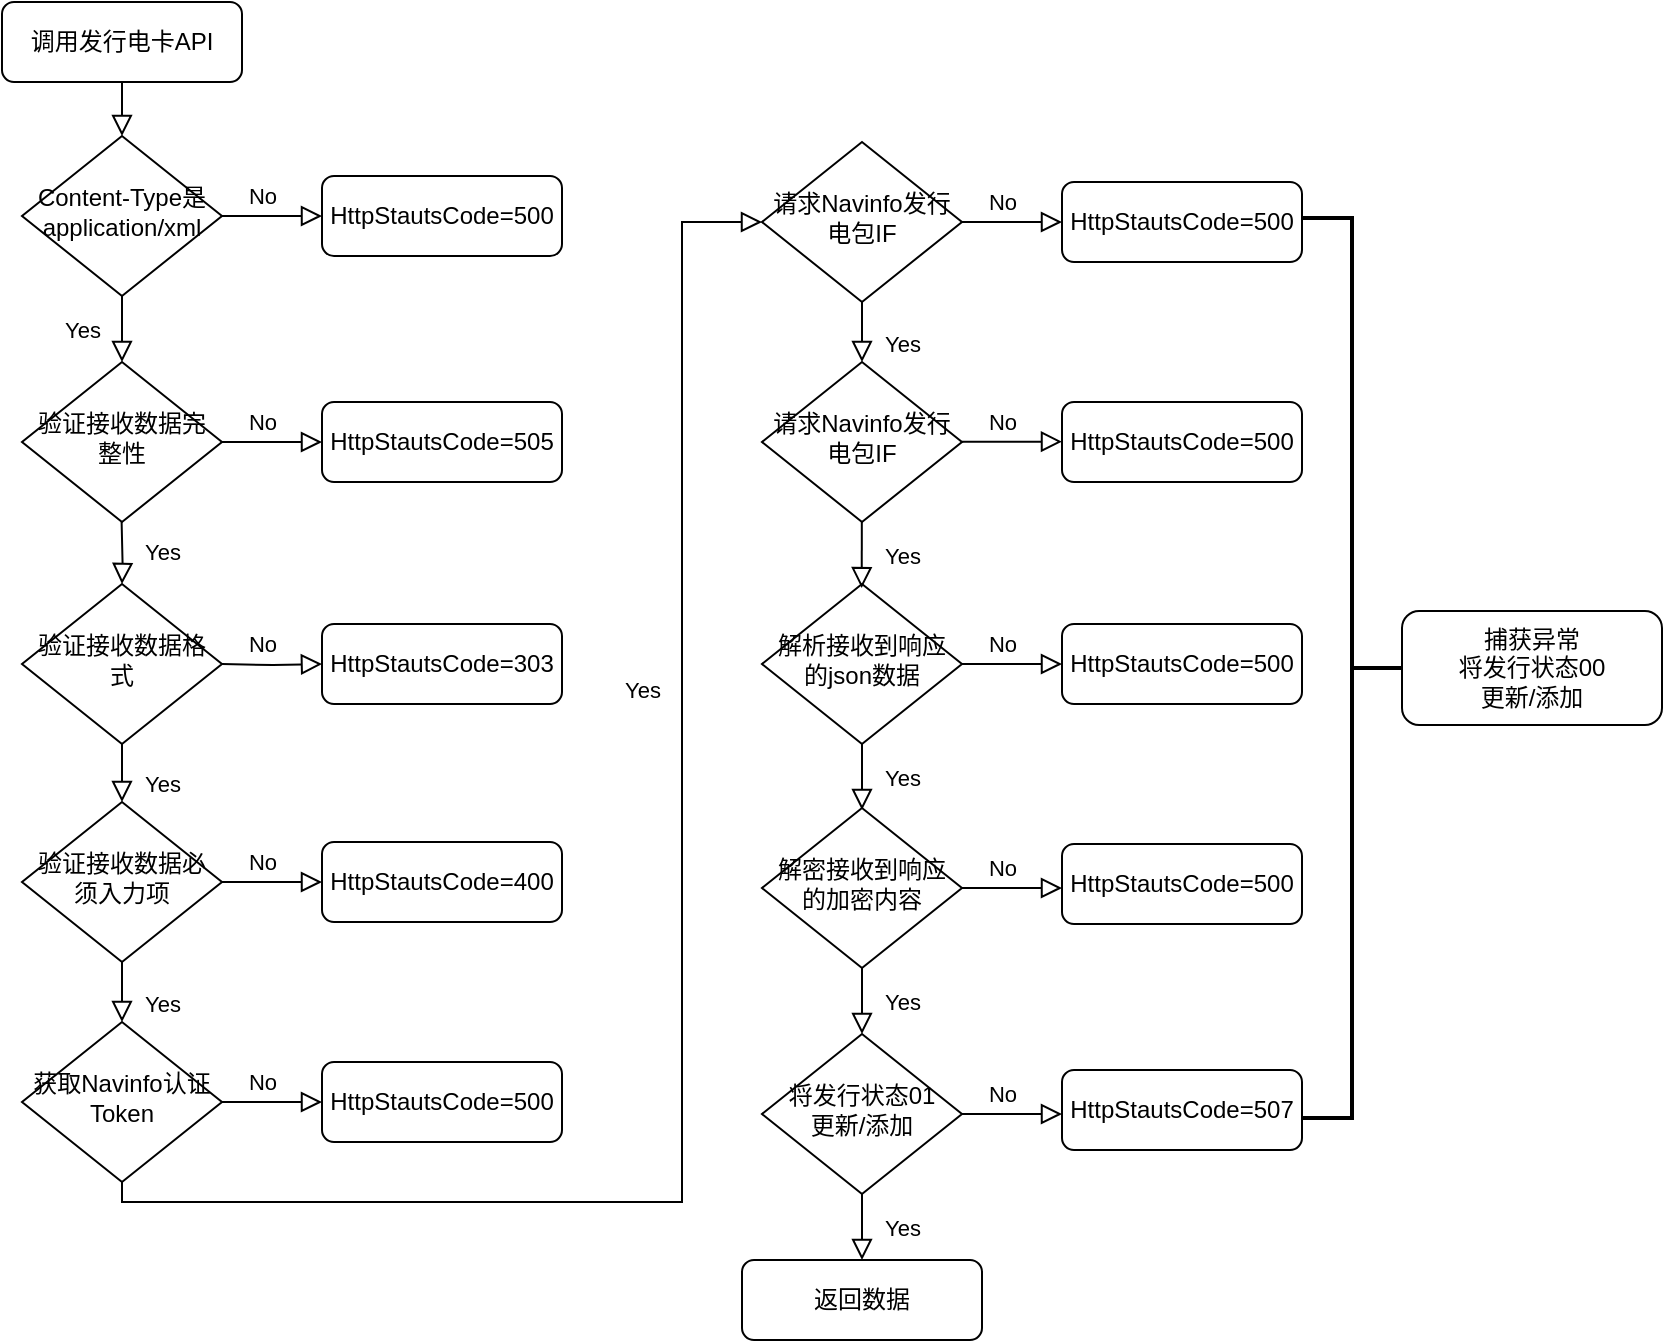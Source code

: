 <mxfile version="13.4.9" type="github">
  <diagram id="C5RBs43oDa-KdzZeNtuy" name="Page-1">
    <mxGraphModel dx="1240" dy="657" grid="1" gridSize="10" guides="1" tooltips="1" connect="1" arrows="1" fold="1" page="1" pageScale="1" pageWidth="827" pageHeight="1169" math="0" shadow="0">
      <root>
        <mxCell id="WIyWlLk6GJQsqaUBKTNV-0" />
        <mxCell id="WIyWlLk6GJQsqaUBKTNV-1" parent="WIyWlLk6GJQsqaUBKTNV-0" />
        <mxCell id="WIyWlLk6GJQsqaUBKTNV-2" value="" style="rounded=0;html=1;jettySize=auto;orthogonalLoop=1;fontSize=11;endArrow=block;endFill=0;endSize=8;strokeWidth=1;shadow=0;labelBackgroundColor=none;edgeStyle=orthogonalEdgeStyle;" parent="WIyWlLk6GJQsqaUBKTNV-1" source="WIyWlLk6GJQsqaUBKTNV-3" target="WIyWlLk6GJQsqaUBKTNV-6" edge="1">
          <mxGeometry relative="1" as="geometry">
            <Array as="points">
              <mxPoint x="120" y="129" />
              <mxPoint x="120" y="129" />
            </Array>
          </mxGeometry>
        </mxCell>
        <mxCell id="WIyWlLk6GJQsqaUBKTNV-3" value="&lt;font style=&quot;vertical-align: inherit&quot;&gt;&lt;font style=&quot;vertical-align: inherit&quot;&gt;调用发行电卡API&lt;/font&gt;&lt;/font&gt;" style="rounded=1;whiteSpace=wrap;html=1;fontSize=12;glass=0;strokeWidth=1;shadow=0;" parent="WIyWlLk6GJQsqaUBKTNV-1" vertex="1">
          <mxGeometry x="60" y="82" width="120" height="40" as="geometry" />
        </mxCell>
        <mxCell id="WIyWlLk6GJQsqaUBKTNV-4" value="Yes" style="rounded=0;html=1;jettySize=auto;orthogonalLoop=1;fontSize=11;endArrow=block;endFill=0;endSize=8;strokeWidth=1;shadow=0;labelBackgroundColor=none;edgeStyle=orthogonalEdgeStyle;" parent="WIyWlLk6GJQsqaUBKTNV-1" source="WIyWlLk6GJQsqaUBKTNV-6" target="WIyWlLk6GJQsqaUBKTNV-10" edge="1">
          <mxGeometry y="20" relative="1" as="geometry">
            <mxPoint as="offset" />
          </mxGeometry>
        </mxCell>
        <mxCell id="WIyWlLk6GJQsqaUBKTNV-5" value="No" style="edgeStyle=orthogonalEdgeStyle;rounded=0;html=1;jettySize=auto;orthogonalLoop=1;fontSize=11;endArrow=block;endFill=0;endSize=8;strokeWidth=1;shadow=0;labelBackgroundColor=none;" parent="WIyWlLk6GJQsqaUBKTNV-1" source="WIyWlLk6GJQsqaUBKTNV-6" target="WIyWlLk6GJQsqaUBKTNV-7" edge="1">
          <mxGeometry x="-0.2" y="10" relative="1" as="geometry">
            <mxPoint as="offset" />
          </mxGeometry>
        </mxCell>
        <mxCell id="WIyWlLk6GJQsqaUBKTNV-6" value="Content-Type是application/xml" style="rhombus;whiteSpace=wrap;html=1;shadow=0;fontFamily=Helvetica;fontSize=12;align=center;strokeWidth=1;spacing=6;spacingTop=-4;" parent="WIyWlLk6GJQsqaUBKTNV-1" vertex="1">
          <mxGeometry x="70" y="149" width="100" height="80" as="geometry" />
        </mxCell>
        <mxCell id="WIyWlLk6GJQsqaUBKTNV-7" value="HttpStautsCode=500" style="rounded=1;whiteSpace=wrap;html=1;fontSize=12;glass=0;strokeWidth=1;shadow=0;" parent="WIyWlLk6GJQsqaUBKTNV-1" vertex="1">
          <mxGeometry x="220" y="169" width="120" height="40" as="geometry" />
        </mxCell>
        <mxCell id="WIyWlLk6GJQsqaUBKTNV-9" value="No" style="edgeStyle=orthogonalEdgeStyle;rounded=0;html=1;jettySize=auto;orthogonalLoop=1;fontSize=11;endArrow=block;endFill=0;endSize=8;strokeWidth=1;shadow=0;labelBackgroundColor=none;" parent="WIyWlLk6GJQsqaUBKTNV-1" source="WIyWlLk6GJQsqaUBKTNV-10" target="WIyWlLk6GJQsqaUBKTNV-12" edge="1">
          <mxGeometry x="-0.2" y="10" relative="1" as="geometry">
            <mxPoint as="offset" />
          </mxGeometry>
        </mxCell>
        <mxCell id="WIyWlLk6GJQsqaUBKTNV-10" value="验证接收数据完整性" style="rhombus;whiteSpace=wrap;html=1;shadow=0;fontFamily=Helvetica;fontSize=12;align=center;strokeWidth=1;spacing=6;spacingTop=-4;" parent="WIyWlLk6GJQsqaUBKTNV-1" vertex="1">
          <mxGeometry x="70" y="262" width="100" height="80" as="geometry" />
        </mxCell>
        <mxCell id="WIyWlLk6GJQsqaUBKTNV-11" value="返回数据" style="rounded=1;whiteSpace=wrap;html=1;fontSize=12;glass=0;strokeWidth=1;shadow=0;" parent="WIyWlLk6GJQsqaUBKTNV-1" vertex="1">
          <mxGeometry x="430" y="711" width="120" height="40" as="geometry" />
        </mxCell>
        <mxCell id="WIyWlLk6GJQsqaUBKTNV-12" value="HttpStautsCode=505" style="rounded=1;whiteSpace=wrap;html=1;fontSize=12;glass=0;strokeWidth=1;shadow=0;" parent="WIyWlLk6GJQsqaUBKTNV-1" vertex="1">
          <mxGeometry x="220" y="282" width="120" height="40" as="geometry" />
        </mxCell>
        <mxCell id="BXHYKRhxVoDyzM4NHIWU-1" value="Yes" style="rounded=0;html=1;jettySize=auto;orthogonalLoop=1;fontSize=11;endArrow=block;endFill=0;endSize=8;strokeWidth=1;shadow=0;labelBackgroundColor=none;edgeStyle=orthogonalEdgeStyle;" edge="1" parent="WIyWlLk6GJQsqaUBKTNV-1">
          <mxGeometry x="0.333" y="20" relative="1" as="geometry">
            <mxPoint as="offset" />
            <mxPoint x="120" y="482" as="targetPoint" />
            <mxPoint x="120" y="453" as="sourcePoint" />
          </mxGeometry>
        </mxCell>
        <mxCell id="BXHYKRhxVoDyzM4NHIWU-2" value="No" style="edgeStyle=orthogonalEdgeStyle;rounded=0;html=1;jettySize=auto;orthogonalLoop=1;fontSize=11;endArrow=block;endFill=0;endSize=8;strokeWidth=1;shadow=0;labelBackgroundColor=none;" edge="1" parent="WIyWlLk6GJQsqaUBKTNV-1" target="BXHYKRhxVoDyzM4NHIWU-4">
          <mxGeometry x="-0.2" y="10" relative="1" as="geometry">
            <mxPoint as="offset" />
            <mxPoint x="170" y="413" as="sourcePoint" />
          </mxGeometry>
        </mxCell>
        <mxCell id="BXHYKRhxVoDyzM4NHIWU-3" value="验证接收数据格式" style="rhombus;whiteSpace=wrap;html=1;shadow=0;fontFamily=Helvetica;fontSize=12;align=center;strokeWidth=1;spacing=6;spacingTop=-4;" vertex="1" parent="WIyWlLk6GJQsqaUBKTNV-1">
          <mxGeometry x="70" y="373" width="100" height="80" as="geometry" />
        </mxCell>
        <mxCell id="BXHYKRhxVoDyzM4NHIWU-4" value="HttpStautsCode=303" style="rounded=1;whiteSpace=wrap;html=1;fontSize=12;glass=0;strokeWidth=1;shadow=0;" vertex="1" parent="WIyWlLk6GJQsqaUBKTNV-1">
          <mxGeometry x="220" y="393" width="120" height="40" as="geometry" />
        </mxCell>
        <mxCell id="BXHYKRhxVoDyzM4NHIWU-7" value="Yes" style="rounded=0;html=1;jettySize=auto;orthogonalLoop=1;fontSize=11;endArrow=block;endFill=0;endSize=8;strokeWidth=1;shadow=0;labelBackgroundColor=none;edgeStyle=orthogonalEdgeStyle;" edge="1" parent="WIyWlLk6GJQsqaUBKTNV-1" target="BXHYKRhxVoDyzM4NHIWU-3">
          <mxGeometry y="20" relative="1" as="geometry">
            <mxPoint as="offset" />
            <mxPoint x="119.81" y="342" as="sourcePoint" />
            <mxPoint x="119.88" y="366" as="targetPoint" />
            <Array as="points" />
          </mxGeometry>
        </mxCell>
        <mxCell id="BXHYKRhxVoDyzM4NHIWU-8" value="Yes" style="rounded=0;html=1;jettySize=auto;orthogonalLoop=1;fontSize=11;endArrow=block;endFill=0;endSize=8;strokeWidth=1;shadow=0;labelBackgroundColor=none;edgeStyle=orthogonalEdgeStyle;" edge="1" parent="WIyWlLk6GJQsqaUBKTNV-1" source="BXHYKRhxVoDyzM4NHIWU-10">
          <mxGeometry x="0.333" y="20" relative="1" as="geometry">
            <mxPoint as="offset" />
            <mxPoint x="120" y="592" as="targetPoint" />
          </mxGeometry>
        </mxCell>
        <mxCell id="BXHYKRhxVoDyzM4NHIWU-9" value="No" style="edgeStyle=orthogonalEdgeStyle;rounded=0;html=1;jettySize=auto;orthogonalLoop=1;fontSize=11;endArrow=block;endFill=0;endSize=8;strokeWidth=1;shadow=0;labelBackgroundColor=none;" edge="1" parent="WIyWlLk6GJQsqaUBKTNV-1" source="BXHYKRhxVoDyzM4NHIWU-10" target="BXHYKRhxVoDyzM4NHIWU-11">
          <mxGeometry x="-0.2" y="10" relative="1" as="geometry">
            <mxPoint as="offset" />
          </mxGeometry>
        </mxCell>
        <mxCell id="BXHYKRhxVoDyzM4NHIWU-10" value="验证接收数据必须入力项" style="rhombus;whiteSpace=wrap;html=1;shadow=0;fontFamily=Helvetica;fontSize=12;align=center;strokeWidth=1;spacing=6;spacingTop=-4;" vertex="1" parent="WIyWlLk6GJQsqaUBKTNV-1">
          <mxGeometry x="70" y="482" width="100" height="80" as="geometry" />
        </mxCell>
        <mxCell id="BXHYKRhxVoDyzM4NHIWU-11" value="HttpStautsCode=400" style="rounded=1;whiteSpace=wrap;html=1;fontSize=12;glass=0;strokeWidth=1;shadow=0;" vertex="1" parent="WIyWlLk6GJQsqaUBKTNV-1">
          <mxGeometry x="220" y="502" width="120" height="40" as="geometry" />
        </mxCell>
        <mxCell id="BXHYKRhxVoDyzM4NHIWU-16" value="Yes" style="rounded=0;html=1;jettySize=auto;orthogonalLoop=1;fontSize=11;endArrow=block;endFill=0;endSize=8;strokeWidth=1;shadow=0;labelBackgroundColor=none;edgeStyle=orthogonalEdgeStyle;entryX=0;entryY=0.5;entryDx=0;entryDy=0;" edge="1" parent="WIyWlLk6GJQsqaUBKTNV-1" source="BXHYKRhxVoDyzM4NHIWU-18" target="BXHYKRhxVoDyzM4NHIWU-22">
          <mxGeometry x="0.333" y="20" relative="1" as="geometry">
            <mxPoint as="offset" />
            <mxPoint x="400" y="192" as="targetPoint" />
            <Array as="points">
              <mxPoint x="120" y="682" />
              <mxPoint x="400" y="682" />
              <mxPoint x="400" y="192" />
            </Array>
          </mxGeometry>
        </mxCell>
        <mxCell id="BXHYKRhxVoDyzM4NHIWU-17" value="No" style="edgeStyle=orthogonalEdgeStyle;rounded=0;html=1;jettySize=auto;orthogonalLoop=1;fontSize=11;endArrow=block;endFill=0;endSize=8;strokeWidth=1;shadow=0;labelBackgroundColor=none;" edge="1" parent="WIyWlLk6GJQsqaUBKTNV-1" source="BXHYKRhxVoDyzM4NHIWU-18" target="BXHYKRhxVoDyzM4NHIWU-19">
          <mxGeometry x="-0.2" y="10" relative="1" as="geometry">
            <mxPoint as="offset" />
          </mxGeometry>
        </mxCell>
        <mxCell id="BXHYKRhxVoDyzM4NHIWU-18" value="获取Navinfo认证Token" style="rhombus;whiteSpace=wrap;html=1;shadow=0;fontFamily=Helvetica;fontSize=12;align=center;strokeWidth=1;spacing=6;spacingTop=-4;" vertex="1" parent="WIyWlLk6GJQsqaUBKTNV-1">
          <mxGeometry x="70" y="592" width="100" height="80" as="geometry" />
        </mxCell>
        <mxCell id="BXHYKRhxVoDyzM4NHIWU-19" value="HttpStautsCode=500" style="rounded=1;whiteSpace=wrap;html=1;fontSize=12;glass=0;strokeWidth=1;shadow=0;" vertex="1" parent="WIyWlLk6GJQsqaUBKTNV-1">
          <mxGeometry x="220" y="612" width="120" height="40" as="geometry" />
        </mxCell>
        <mxCell id="BXHYKRhxVoDyzM4NHIWU-20" value="Yes" style="rounded=0;html=1;jettySize=auto;orthogonalLoop=1;fontSize=11;endArrow=block;endFill=0;endSize=8;strokeWidth=1;shadow=0;labelBackgroundColor=none;edgeStyle=orthogonalEdgeStyle;" edge="1" parent="WIyWlLk6GJQsqaUBKTNV-1" source="BXHYKRhxVoDyzM4NHIWU-22">
          <mxGeometry x="0.333" y="20" relative="1" as="geometry">
            <mxPoint as="offset" />
            <mxPoint x="490" y="262.0" as="targetPoint" />
          </mxGeometry>
        </mxCell>
        <mxCell id="BXHYKRhxVoDyzM4NHIWU-21" value="No" style="edgeStyle=orthogonalEdgeStyle;rounded=0;html=1;jettySize=auto;orthogonalLoop=1;fontSize=11;endArrow=block;endFill=0;endSize=8;strokeWidth=1;shadow=0;labelBackgroundColor=none;" edge="1" parent="WIyWlLk6GJQsqaUBKTNV-1" source="BXHYKRhxVoDyzM4NHIWU-22" target="BXHYKRhxVoDyzM4NHIWU-23">
          <mxGeometry x="-0.2" y="10" relative="1" as="geometry">
            <mxPoint as="offset" />
          </mxGeometry>
        </mxCell>
        <mxCell id="BXHYKRhxVoDyzM4NHIWU-22" value="请求Navinfo发行电包IF" style="rhombus;whiteSpace=wrap;html=1;shadow=0;fontFamily=Helvetica;fontSize=12;align=center;strokeWidth=1;spacing=6;spacingTop=-4;" vertex="1" parent="WIyWlLk6GJQsqaUBKTNV-1">
          <mxGeometry x="440" y="152" width="100" height="80" as="geometry" />
        </mxCell>
        <mxCell id="BXHYKRhxVoDyzM4NHIWU-23" value="HttpStautsCode=500" style="rounded=1;whiteSpace=wrap;html=1;fontSize=12;glass=0;strokeWidth=1;shadow=0;" vertex="1" parent="WIyWlLk6GJQsqaUBKTNV-1">
          <mxGeometry x="590" y="172" width="120" height="40" as="geometry" />
        </mxCell>
        <mxCell id="BXHYKRhxVoDyzM4NHIWU-27" value="请求Navinfo发行电包IF" style="rhombus;whiteSpace=wrap;html=1;shadow=0;fontFamily=Helvetica;fontSize=12;align=center;strokeWidth=1;spacing=6;spacingTop=-4;" vertex="1" parent="WIyWlLk6GJQsqaUBKTNV-1">
          <mxGeometry x="440" y="262" width="100" height="80" as="geometry" />
        </mxCell>
        <mxCell id="BXHYKRhxVoDyzM4NHIWU-28" value="HttpStautsCode=500" style="rounded=1;whiteSpace=wrap;html=1;fontSize=12;glass=0;strokeWidth=1;shadow=0;" vertex="1" parent="WIyWlLk6GJQsqaUBKTNV-1">
          <mxGeometry x="590" y="282" width="120" height="40" as="geometry" />
        </mxCell>
        <mxCell id="BXHYKRhxVoDyzM4NHIWU-29" value="No" style="edgeStyle=orthogonalEdgeStyle;rounded=0;html=1;jettySize=auto;orthogonalLoop=1;fontSize=11;endArrow=block;endFill=0;endSize=8;strokeWidth=1;shadow=0;labelBackgroundColor=none;" edge="1" parent="WIyWlLk6GJQsqaUBKTNV-1">
          <mxGeometry x="-0.2" y="10" relative="1" as="geometry">
            <mxPoint as="offset" />
            <mxPoint x="540" y="301.83" as="sourcePoint" />
            <mxPoint x="590" y="301.83" as="targetPoint" />
          </mxGeometry>
        </mxCell>
        <mxCell id="BXHYKRhxVoDyzM4NHIWU-30" value="Yes" style="rounded=0;html=1;jettySize=auto;orthogonalLoop=1;fontSize=11;endArrow=block;endFill=0;endSize=8;strokeWidth=1;shadow=0;labelBackgroundColor=none;edgeStyle=orthogonalEdgeStyle;" edge="1" parent="WIyWlLk6GJQsqaUBKTNV-1" source="BXHYKRhxVoDyzM4NHIWU-32">
          <mxGeometry y="20" relative="1" as="geometry">
            <mxPoint as="offset" />
            <mxPoint x="490" y="486.0" as="targetPoint" />
          </mxGeometry>
        </mxCell>
        <mxCell id="BXHYKRhxVoDyzM4NHIWU-31" value="No" style="edgeStyle=orthogonalEdgeStyle;rounded=0;html=1;jettySize=auto;orthogonalLoop=1;fontSize=11;endArrow=block;endFill=0;endSize=8;strokeWidth=1;shadow=0;labelBackgroundColor=none;" edge="1" parent="WIyWlLk6GJQsqaUBKTNV-1" source="BXHYKRhxVoDyzM4NHIWU-32" target="BXHYKRhxVoDyzM4NHIWU-33">
          <mxGeometry x="-0.2" y="10" relative="1" as="geometry">
            <mxPoint as="offset" />
          </mxGeometry>
        </mxCell>
        <mxCell id="BXHYKRhxVoDyzM4NHIWU-32" value="解析接收到响应的json数据" style="rhombus;whiteSpace=wrap;html=1;shadow=0;fontFamily=Helvetica;fontSize=12;align=center;strokeWidth=1;spacing=6;spacingTop=-4;" vertex="1" parent="WIyWlLk6GJQsqaUBKTNV-1">
          <mxGeometry x="440" y="373" width="100" height="80" as="geometry" />
        </mxCell>
        <mxCell id="BXHYKRhxVoDyzM4NHIWU-33" value="HttpStautsCode=500" style="rounded=1;whiteSpace=wrap;html=1;fontSize=12;glass=0;strokeWidth=1;shadow=0;" vertex="1" parent="WIyWlLk6GJQsqaUBKTNV-1">
          <mxGeometry x="590" y="393" width="120" height="40" as="geometry" />
        </mxCell>
        <mxCell id="BXHYKRhxVoDyzM4NHIWU-34" value="Yes" style="rounded=0;html=1;jettySize=auto;orthogonalLoop=1;fontSize=11;endArrow=block;endFill=0;endSize=8;strokeWidth=1;shadow=0;labelBackgroundColor=none;edgeStyle=orthogonalEdgeStyle;" edge="1" parent="WIyWlLk6GJQsqaUBKTNV-1" source="BXHYKRhxVoDyzM4NHIWU-36">
          <mxGeometry y="20" relative="1" as="geometry">
            <mxPoint as="offset" />
            <mxPoint x="490" y="598.0" as="targetPoint" />
          </mxGeometry>
        </mxCell>
        <mxCell id="BXHYKRhxVoDyzM4NHIWU-35" value="No" style="edgeStyle=orthogonalEdgeStyle;rounded=0;html=1;jettySize=auto;orthogonalLoop=1;fontSize=11;endArrow=block;endFill=0;endSize=8;strokeWidth=1;shadow=0;labelBackgroundColor=none;" edge="1" parent="WIyWlLk6GJQsqaUBKTNV-1" source="BXHYKRhxVoDyzM4NHIWU-36">
          <mxGeometry x="-0.2" y="10" relative="1" as="geometry">
            <mxPoint as="offset" />
            <mxPoint x="590" y="525" as="targetPoint" />
          </mxGeometry>
        </mxCell>
        <mxCell id="BXHYKRhxVoDyzM4NHIWU-36" value="解密接收到响应的加密内容" style="rhombus;whiteSpace=wrap;html=1;shadow=0;fontFamily=Helvetica;fontSize=12;align=center;strokeWidth=1;spacing=6;spacingTop=-4;" vertex="1" parent="WIyWlLk6GJQsqaUBKTNV-1">
          <mxGeometry x="440" y="485" width="100" height="80" as="geometry" />
        </mxCell>
        <mxCell id="BXHYKRhxVoDyzM4NHIWU-37" value="HttpStautsCode=500" style="rounded=1;whiteSpace=wrap;html=1;fontSize=12;glass=0;strokeWidth=1;shadow=0;" vertex="1" parent="WIyWlLk6GJQsqaUBKTNV-1">
          <mxGeometry x="590" y="503" width="120" height="40" as="geometry" />
        </mxCell>
        <mxCell id="BXHYKRhxVoDyzM4NHIWU-38" value="Yes" style="rounded=0;html=1;jettySize=auto;orthogonalLoop=1;fontSize=11;endArrow=block;endFill=0;endSize=8;strokeWidth=1;shadow=0;labelBackgroundColor=none;edgeStyle=orthogonalEdgeStyle;" edge="1" parent="WIyWlLk6GJQsqaUBKTNV-1" source="BXHYKRhxVoDyzM4NHIWU-40">
          <mxGeometry y="20" relative="1" as="geometry">
            <mxPoint as="offset" />
            <mxPoint x="490" y="711.0" as="targetPoint" />
          </mxGeometry>
        </mxCell>
        <mxCell id="BXHYKRhxVoDyzM4NHIWU-39" value="No" style="edgeStyle=orthogonalEdgeStyle;rounded=0;html=1;jettySize=auto;orthogonalLoop=1;fontSize=11;endArrow=block;endFill=0;endSize=8;strokeWidth=1;shadow=0;labelBackgroundColor=none;" edge="1" parent="WIyWlLk6GJQsqaUBKTNV-1" source="BXHYKRhxVoDyzM4NHIWU-40">
          <mxGeometry x="-0.2" y="10" relative="1" as="geometry">
            <mxPoint as="offset" />
            <mxPoint x="590" y="638" as="targetPoint" />
          </mxGeometry>
        </mxCell>
        <mxCell id="BXHYKRhxVoDyzM4NHIWU-40" value="将发行状态01&lt;br&gt;更新/添加" style="rhombus;whiteSpace=wrap;html=1;shadow=0;fontFamily=Helvetica;fontSize=12;align=center;strokeWidth=1;spacing=6;spacingTop=-4;" vertex="1" parent="WIyWlLk6GJQsqaUBKTNV-1">
          <mxGeometry x="440" y="598" width="100" height="80" as="geometry" />
        </mxCell>
        <mxCell id="BXHYKRhxVoDyzM4NHIWU-41" value="HttpStautsCode=507" style="rounded=1;whiteSpace=wrap;html=1;fontSize=12;glass=0;strokeWidth=1;shadow=0;" vertex="1" parent="WIyWlLk6GJQsqaUBKTNV-1">
          <mxGeometry x="590" y="616" width="120" height="40" as="geometry" />
        </mxCell>
        <mxCell id="BXHYKRhxVoDyzM4NHIWU-42" value="Yes" style="rounded=0;html=1;jettySize=auto;orthogonalLoop=1;fontSize=11;endArrow=block;endFill=0;endSize=8;strokeWidth=1;shadow=0;labelBackgroundColor=none;edgeStyle=orthogonalEdgeStyle;" edge="1" parent="WIyWlLk6GJQsqaUBKTNV-1">
          <mxGeometry y="20" relative="1" as="geometry">
            <mxPoint as="offset" />
            <mxPoint x="489.86" y="375.05" as="targetPoint" />
            <mxPoint x="489.919" y="342.003" as="sourcePoint" />
          </mxGeometry>
        </mxCell>
        <mxCell id="BXHYKRhxVoDyzM4NHIWU-45" value="" style="strokeWidth=2;html=1;shape=mxgraph.flowchart.annotation_2;align=left;labelPosition=right;pointerEvents=1;direction=west;" vertex="1" parent="WIyWlLk6GJQsqaUBKTNV-1">
          <mxGeometry x="710" y="190" width="50" height="450" as="geometry" />
        </mxCell>
        <mxCell id="BXHYKRhxVoDyzM4NHIWU-46" value="捕获异常&lt;br&gt;将发行状态00&lt;br&gt;更新/添加" style="rounded=1;whiteSpace=wrap;html=1;fontSize=12;glass=0;strokeWidth=1;shadow=0;" vertex="1" parent="WIyWlLk6GJQsqaUBKTNV-1">
          <mxGeometry x="760" y="386.5" width="130" height="57" as="geometry" />
        </mxCell>
      </root>
    </mxGraphModel>
  </diagram>
</mxfile>
